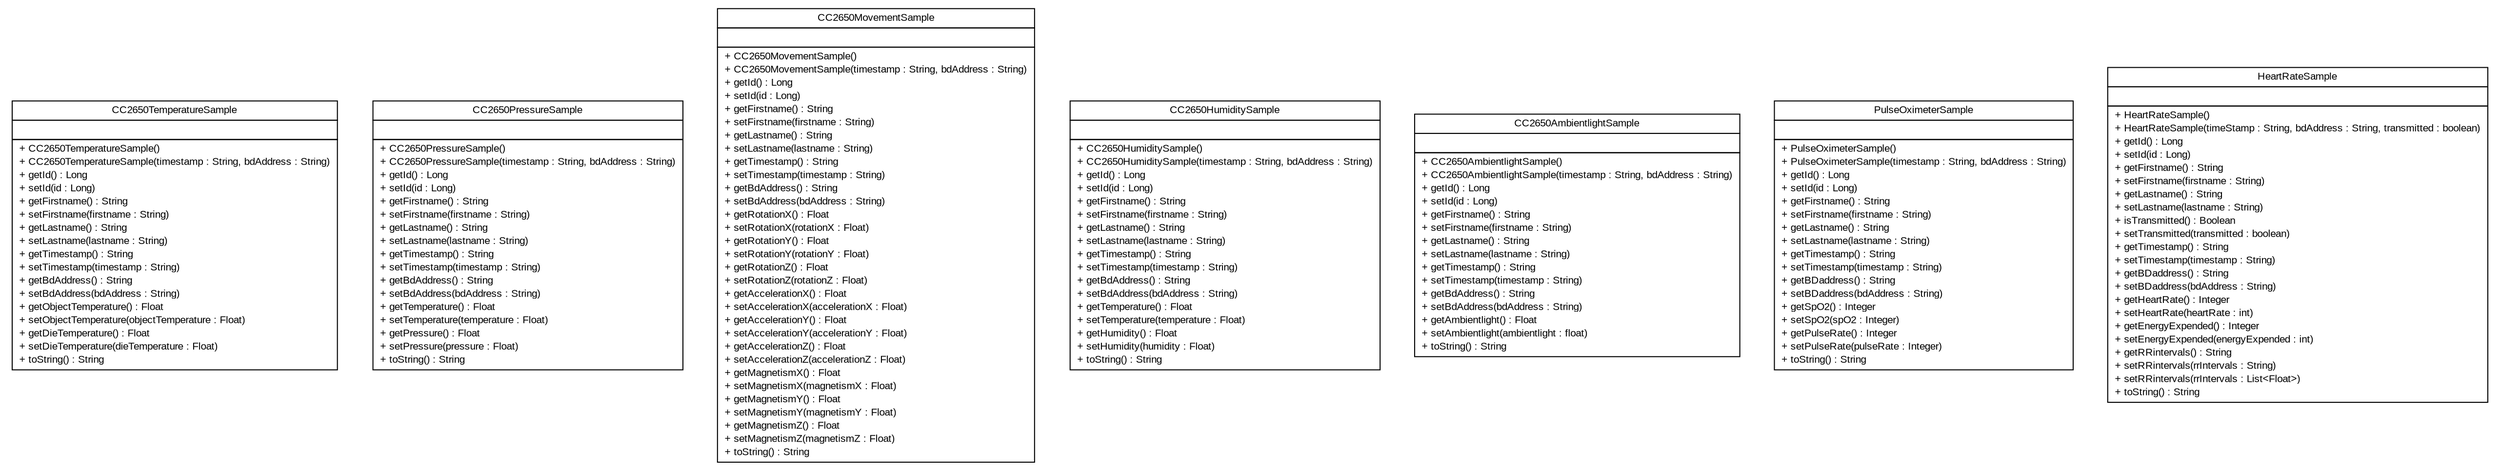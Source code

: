#!/usr/local/bin/dot
#
# Class diagram 
# Generated by UMLGraph version R5_6 (http://www.umlgraph.org/)
#

digraph G {
	edge [fontname="arial",fontsize=10,labelfontname="arial",labelfontsize=10];
	node [fontname="arial",fontsize=10,shape=plaintext];
	nodesep=0.25;
	ranksep=0.5;
	// de.fhg.fit.biomos.sensorplatform.sample.CC2650TemperatureSample
	c77 [label=<<table title="de.fhg.fit.biomos.sensorplatform.sample.CC2650TemperatureSample" border="0" cellborder="1" cellspacing="0" cellpadding="2" port="p" href="./CC2650TemperatureSample.html">
		<tr><td><table border="0" cellspacing="0" cellpadding="1">
<tr><td align="center" balign="center"> CC2650TemperatureSample </td></tr>
		</table></td></tr>
		<tr><td><table border="0" cellspacing="0" cellpadding="1">
<tr><td align="left" balign="left">  </td></tr>
		</table></td></tr>
		<tr><td><table border="0" cellspacing="0" cellpadding="1">
<tr><td align="left" balign="left"> + CC2650TemperatureSample() </td></tr>
<tr><td align="left" balign="left"> + CC2650TemperatureSample(timestamp : String, bdAddress : String) </td></tr>
<tr><td align="left" balign="left"> + getId() : Long </td></tr>
<tr><td align="left" balign="left"> + setId(id : Long) </td></tr>
<tr><td align="left" balign="left"> + getFirstname() : String </td></tr>
<tr><td align="left" balign="left"> + setFirstname(firstname : String) </td></tr>
<tr><td align="left" balign="left"> + getLastname() : String </td></tr>
<tr><td align="left" balign="left"> + setLastname(lastname : String) </td></tr>
<tr><td align="left" balign="left"> + getTimestamp() : String </td></tr>
<tr><td align="left" balign="left"> + setTimestamp(timestamp : String) </td></tr>
<tr><td align="left" balign="left"> + getBdAddress() : String </td></tr>
<tr><td align="left" balign="left"> + setBdAddress(bdAddress : String) </td></tr>
<tr><td align="left" balign="left"> + getObjectTemperature() : Float </td></tr>
<tr><td align="left" balign="left"> + setObjectTemperature(objectTemperature : Float) </td></tr>
<tr><td align="left" balign="left"> + getDieTemperature() : Float </td></tr>
<tr><td align="left" balign="left"> + setDieTemperature(dieTemperature : Float) </td></tr>
<tr><td align="left" balign="left"> + toString() : String </td></tr>
		</table></td></tr>
		</table>>, URL="./CC2650TemperatureSample.html", fontname="arial", fontcolor="black", fontsize=10.0];
	// de.fhg.fit.biomos.sensorplatform.sample.CC2650PressureSample
	c78 [label=<<table title="de.fhg.fit.biomos.sensorplatform.sample.CC2650PressureSample" border="0" cellborder="1" cellspacing="0" cellpadding="2" port="p" href="./CC2650PressureSample.html">
		<tr><td><table border="0" cellspacing="0" cellpadding="1">
<tr><td align="center" balign="center"> CC2650PressureSample </td></tr>
		</table></td></tr>
		<tr><td><table border="0" cellspacing="0" cellpadding="1">
<tr><td align="left" balign="left">  </td></tr>
		</table></td></tr>
		<tr><td><table border="0" cellspacing="0" cellpadding="1">
<tr><td align="left" balign="left"> + CC2650PressureSample() </td></tr>
<tr><td align="left" balign="left"> + CC2650PressureSample(timestamp : String, bdAddress : String) </td></tr>
<tr><td align="left" balign="left"> + getId() : Long </td></tr>
<tr><td align="left" balign="left"> + setId(id : Long) </td></tr>
<tr><td align="left" balign="left"> + getFirstname() : String </td></tr>
<tr><td align="left" balign="left"> + setFirstname(firstname : String) </td></tr>
<tr><td align="left" balign="left"> + getLastname() : String </td></tr>
<tr><td align="left" balign="left"> + setLastname(lastname : String) </td></tr>
<tr><td align="left" balign="left"> + getTimestamp() : String </td></tr>
<tr><td align="left" balign="left"> + setTimestamp(timestamp : String) </td></tr>
<tr><td align="left" balign="left"> + getBdAddress() : String </td></tr>
<tr><td align="left" balign="left"> + setBdAddress(bdAddress : String) </td></tr>
<tr><td align="left" balign="left"> + getTemperature() : Float </td></tr>
<tr><td align="left" balign="left"> + setTemperature(temperature : Float) </td></tr>
<tr><td align="left" balign="left"> + getPressure() : Float </td></tr>
<tr><td align="left" balign="left"> + setPressure(pressure : Float) </td></tr>
<tr><td align="left" balign="left"> + toString() : String </td></tr>
		</table></td></tr>
		</table>>, URL="./CC2650PressureSample.html", fontname="arial", fontcolor="black", fontsize=10.0];
	// de.fhg.fit.biomos.sensorplatform.sample.CC2650MovementSample
	c79 [label=<<table title="de.fhg.fit.biomos.sensorplatform.sample.CC2650MovementSample" border="0" cellborder="1" cellspacing="0" cellpadding="2" port="p" href="./CC2650MovementSample.html">
		<tr><td><table border="0" cellspacing="0" cellpadding="1">
<tr><td align="center" balign="center"> CC2650MovementSample </td></tr>
		</table></td></tr>
		<tr><td><table border="0" cellspacing="0" cellpadding="1">
<tr><td align="left" balign="left">  </td></tr>
		</table></td></tr>
		<tr><td><table border="0" cellspacing="0" cellpadding="1">
<tr><td align="left" balign="left"> + CC2650MovementSample() </td></tr>
<tr><td align="left" balign="left"> + CC2650MovementSample(timestamp : String, bdAddress : String) </td></tr>
<tr><td align="left" balign="left"> + getId() : Long </td></tr>
<tr><td align="left" balign="left"> + setId(id : Long) </td></tr>
<tr><td align="left" balign="left"> + getFirstname() : String </td></tr>
<tr><td align="left" balign="left"> + setFirstname(firstname : String) </td></tr>
<tr><td align="left" balign="left"> + getLastname() : String </td></tr>
<tr><td align="left" balign="left"> + setLastname(lastname : String) </td></tr>
<tr><td align="left" balign="left"> + getTimestamp() : String </td></tr>
<tr><td align="left" balign="left"> + setTimestamp(timestamp : String) </td></tr>
<tr><td align="left" balign="left"> + getBdAddress() : String </td></tr>
<tr><td align="left" balign="left"> + setBdAddress(bdAddress : String) </td></tr>
<tr><td align="left" balign="left"> + getRotationX() : Float </td></tr>
<tr><td align="left" balign="left"> + setRotationX(rotationX : Float) </td></tr>
<tr><td align="left" balign="left"> + getRotationY() : Float </td></tr>
<tr><td align="left" balign="left"> + setRotationY(rotationY : Float) </td></tr>
<tr><td align="left" balign="left"> + getRotationZ() : Float </td></tr>
<tr><td align="left" balign="left"> + setRotationZ(rotationZ : Float) </td></tr>
<tr><td align="left" balign="left"> + getAccelerationX() : Float </td></tr>
<tr><td align="left" balign="left"> + setAccelerationX(accelerationX : Float) </td></tr>
<tr><td align="left" balign="left"> + getAccelerationY() : Float </td></tr>
<tr><td align="left" balign="left"> + setAccelerationY(accelerationY : Float) </td></tr>
<tr><td align="left" balign="left"> + getAccelerationZ() : Float </td></tr>
<tr><td align="left" balign="left"> + setAccelerationZ(accelerationZ : Float) </td></tr>
<tr><td align="left" balign="left"> + getMagnetismX() : Float </td></tr>
<tr><td align="left" balign="left"> + setMagnetismX(magnetismX : Float) </td></tr>
<tr><td align="left" balign="left"> + getMagnetismY() : Float </td></tr>
<tr><td align="left" balign="left"> + setMagnetismY(magnetismY : Float) </td></tr>
<tr><td align="left" balign="left"> + getMagnetismZ() : Float </td></tr>
<tr><td align="left" balign="left"> + setMagnetismZ(magnetismZ : Float) </td></tr>
<tr><td align="left" balign="left"> + toString() : String </td></tr>
		</table></td></tr>
		</table>>, URL="./CC2650MovementSample.html", fontname="arial", fontcolor="black", fontsize=10.0];
	// de.fhg.fit.biomos.sensorplatform.sample.CC2650HumiditySample
	c80 [label=<<table title="de.fhg.fit.biomos.sensorplatform.sample.CC2650HumiditySample" border="0" cellborder="1" cellspacing="0" cellpadding="2" port="p" href="./CC2650HumiditySample.html">
		<tr><td><table border="0" cellspacing="0" cellpadding="1">
<tr><td align="center" balign="center"> CC2650HumiditySample </td></tr>
		</table></td></tr>
		<tr><td><table border="0" cellspacing="0" cellpadding="1">
<tr><td align="left" balign="left">  </td></tr>
		</table></td></tr>
		<tr><td><table border="0" cellspacing="0" cellpadding="1">
<tr><td align="left" balign="left"> + CC2650HumiditySample() </td></tr>
<tr><td align="left" balign="left"> + CC2650HumiditySample(timestamp : String, bdAddress : String) </td></tr>
<tr><td align="left" balign="left"> + getId() : Long </td></tr>
<tr><td align="left" balign="left"> + setId(id : Long) </td></tr>
<tr><td align="left" balign="left"> + getFirstname() : String </td></tr>
<tr><td align="left" balign="left"> + setFirstname(firstname : String) </td></tr>
<tr><td align="left" balign="left"> + getLastname() : String </td></tr>
<tr><td align="left" balign="left"> + setLastname(lastname : String) </td></tr>
<tr><td align="left" balign="left"> + getTimestamp() : String </td></tr>
<tr><td align="left" balign="left"> + setTimestamp(timestamp : String) </td></tr>
<tr><td align="left" balign="left"> + getBdAddress() : String </td></tr>
<tr><td align="left" balign="left"> + setBdAddress(bdAddress : String) </td></tr>
<tr><td align="left" balign="left"> + getTemperature() : Float </td></tr>
<tr><td align="left" balign="left"> + setTemperature(temperature : Float) </td></tr>
<tr><td align="left" balign="left"> + getHumidity() : Float </td></tr>
<tr><td align="left" balign="left"> + setHumidity(humidity : Float) </td></tr>
<tr><td align="left" balign="left"> + toString() : String </td></tr>
		</table></td></tr>
		</table>>, URL="./CC2650HumiditySample.html", fontname="arial", fontcolor="black", fontsize=10.0];
	// de.fhg.fit.biomos.sensorplatform.sample.CC2650AmbientlightSample
	c81 [label=<<table title="de.fhg.fit.biomos.sensorplatform.sample.CC2650AmbientlightSample" border="0" cellborder="1" cellspacing="0" cellpadding="2" port="p" href="./CC2650AmbientlightSample.html">
		<tr><td><table border="0" cellspacing="0" cellpadding="1">
<tr><td align="center" balign="center"> CC2650AmbientlightSample </td></tr>
		</table></td></tr>
		<tr><td><table border="0" cellspacing="0" cellpadding="1">
<tr><td align="left" balign="left">  </td></tr>
		</table></td></tr>
		<tr><td><table border="0" cellspacing="0" cellpadding="1">
<tr><td align="left" balign="left"> + CC2650AmbientlightSample() </td></tr>
<tr><td align="left" balign="left"> + CC2650AmbientlightSample(timestamp : String, bdAddress : String) </td></tr>
<tr><td align="left" balign="left"> + getId() : Long </td></tr>
<tr><td align="left" balign="left"> + setId(id : Long) </td></tr>
<tr><td align="left" balign="left"> + getFirstname() : String </td></tr>
<tr><td align="left" balign="left"> + setFirstname(firstname : String) </td></tr>
<tr><td align="left" balign="left"> + getLastname() : String </td></tr>
<tr><td align="left" balign="left"> + setLastname(lastname : String) </td></tr>
<tr><td align="left" balign="left"> + getTimestamp() : String </td></tr>
<tr><td align="left" balign="left"> + setTimestamp(timestamp : String) </td></tr>
<tr><td align="left" balign="left"> + getBdAddress() : String </td></tr>
<tr><td align="left" balign="left"> + setBdAddress(bdAddress : String) </td></tr>
<tr><td align="left" balign="left"> + getAmbientlight() : Float </td></tr>
<tr><td align="left" balign="left"> + setAmbientlight(ambientlight : float) </td></tr>
<tr><td align="left" balign="left"> + toString() : String </td></tr>
		</table></td></tr>
		</table>>, URL="./CC2650AmbientlightSample.html", fontname="arial", fontcolor="black", fontsize=10.0];
	// de.fhg.fit.biomos.sensorplatform.sample.PulseOximeterSample
	c82 [label=<<table title="de.fhg.fit.biomos.sensorplatform.sample.PulseOximeterSample" border="0" cellborder="1" cellspacing="0" cellpadding="2" port="p" href="./PulseOximeterSample.html">
		<tr><td><table border="0" cellspacing="0" cellpadding="1">
<tr><td align="center" balign="center"> PulseOximeterSample </td></tr>
		</table></td></tr>
		<tr><td><table border="0" cellspacing="0" cellpadding="1">
<tr><td align="left" balign="left">  </td></tr>
		</table></td></tr>
		<tr><td><table border="0" cellspacing="0" cellpadding="1">
<tr><td align="left" balign="left"> + PulseOximeterSample() </td></tr>
<tr><td align="left" balign="left"> + PulseOximeterSample(timestamp : String, bdAddress : String) </td></tr>
<tr><td align="left" balign="left"> + getId() : Long </td></tr>
<tr><td align="left" balign="left"> + setId(id : Long) </td></tr>
<tr><td align="left" balign="left"> + getFirstname() : String </td></tr>
<tr><td align="left" balign="left"> + setFirstname(firstname : String) </td></tr>
<tr><td align="left" balign="left"> + getLastname() : String </td></tr>
<tr><td align="left" balign="left"> + setLastname(lastname : String) </td></tr>
<tr><td align="left" balign="left"> + getTimestamp() : String </td></tr>
<tr><td align="left" balign="left"> + setTimestamp(timestamp : String) </td></tr>
<tr><td align="left" balign="left"> + getBDaddress() : String </td></tr>
<tr><td align="left" balign="left"> + setBDaddress(bdAddress : String) </td></tr>
<tr><td align="left" balign="left"> + getSpO2() : Integer </td></tr>
<tr><td align="left" balign="left"> + setSpO2(spO2 : Integer) </td></tr>
<tr><td align="left" balign="left"> + getPulseRate() : Integer </td></tr>
<tr><td align="left" balign="left"> + setPulseRate(pulseRate : Integer) </td></tr>
<tr><td align="left" balign="left"> + toString() : String </td></tr>
		</table></td></tr>
		</table>>, URL="./PulseOximeterSample.html", fontname="arial", fontcolor="black", fontsize=10.0];
	// de.fhg.fit.biomos.sensorplatform.sample.HeartRateSample
	c83 [label=<<table title="de.fhg.fit.biomos.sensorplatform.sample.HeartRateSample" border="0" cellborder="1" cellspacing="0" cellpadding="2" port="p" href="./HeartRateSample.html">
		<tr><td><table border="0" cellspacing="0" cellpadding="1">
<tr><td align="center" balign="center"> HeartRateSample </td></tr>
		</table></td></tr>
		<tr><td><table border="0" cellspacing="0" cellpadding="1">
<tr><td align="left" balign="left">  </td></tr>
		</table></td></tr>
		<tr><td><table border="0" cellspacing="0" cellpadding="1">
<tr><td align="left" balign="left"> + HeartRateSample() </td></tr>
<tr><td align="left" balign="left"> + HeartRateSample(timeStamp : String, bdAddress : String, transmitted : boolean) </td></tr>
<tr><td align="left" balign="left"> + getId() : Long </td></tr>
<tr><td align="left" balign="left"> + setId(id : Long) </td></tr>
<tr><td align="left" balign="left"> + getFirstname() : String </td></tr>
<tr><td align="left" balign="left"> + setFirstname(firstname : String) </td></tr>
<tr><td align="left" balign="left"> + getLastname() : String </td></tr>
<tr><td align="left" balign="left"> + setLastname(lastname : String) </td></tr>
<tr><td align="left" balign="left"> + isTransmitted() : Boolean </td></tr>
<tr><td align="left" balign="left"> + setTransmitted(transmitted : boolean) </td></tr>
<tr><td align="left" balign="left"> + getTimestamp() : String </td></tr>
<tr><td align="left" balign="left"> + setTimestamp(timestamp : String) </td></tr>
<tr><td align="left" balign="left"> + getBDaddress() : String </td></tr>
<tr><td align="left" balign="left"> + setBDaddress(bdAddress : String) </td></tr>
<tr><td align="left" balign="left"> + getHeartRate() : Integer </td></tr>
<tr><td align="left" balign="left"> + setHeartRate(heartRate : int) </td></tr>
<tr><td align="left" balign="left"> + getEnergyExpended() : Integer </td></tr>
<tr><td align="left" balign="left"> + setEnergyExpended(energyExpended : int) </td></tr>
<tr><td align="left" balign="left"> + getRRintervals() : String </td></tr>
<tr><td align="left" balign="left"> + setRRintervals(rrIntervals : String) </td></tr>
<tr><td align="left" balign="left"> + setRRintervals(rrIntervals : List&lt;Float&gt;) </td></tr>
<tr><td align="left" balign="left"> + toString() : String </td></tr>
		</table></td></tr>
		</table>>, URL="./HeartRateSample.html", fontname="arial", fontcolor="black", fontsize=10.0];
}

